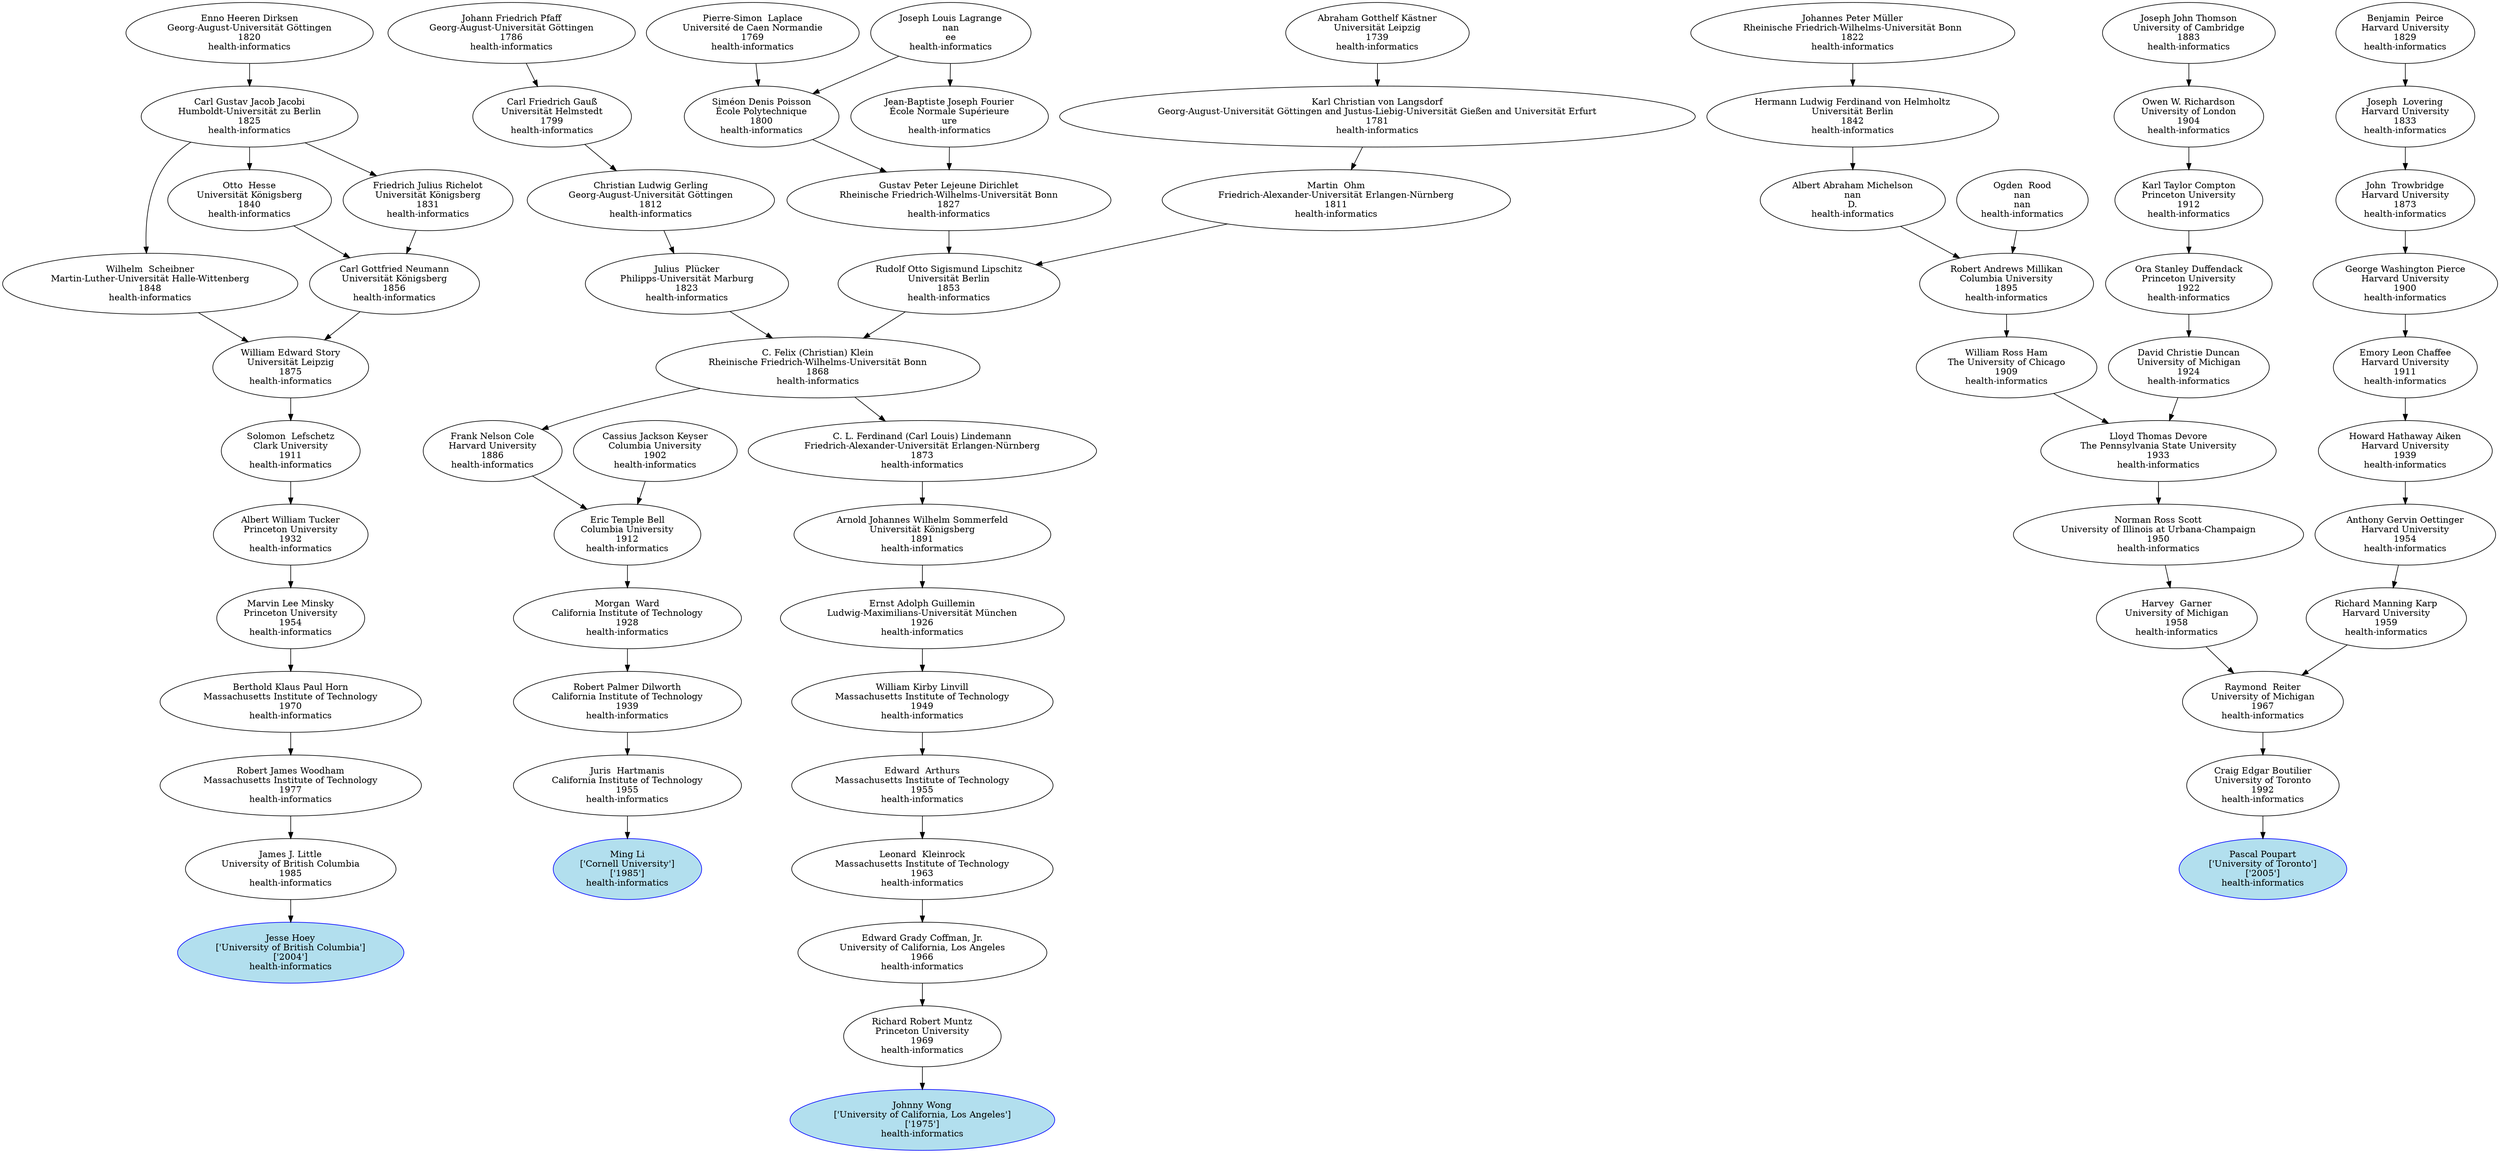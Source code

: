 digraph "Academic Genealogy for health-informatics" {
	167185 [label="Jesse Hoey
['University of British Columbia']
['2004']
health-informatics" color=blue fillcolor=lightblue2 style=filled]
	94793 [label="Ming Li
['Cornell University']
['1985']
health-informatics" color=blue fillcolor=lightblue2 style=filled]
	97099 [label="Pascal Poupart
['University of Toronto']
['2005']
health-informatics" color=blue fillcolor=lightblue2 style=filled]
	66882 [label="Johnny Wong
['University of California, Los Angeles']
['1975']
health-informatics" color=blue fillcolor=lightblue2 style=filled]
	72124 [label="James J. Little
University of British Columbia
1985
health-informatics"]
	10404 [label="Juris  Hartmanis
California Institute of Technology
1955
health-informatics"]
	72088 [label="Craig Edgar Boutilier
University of Toronto
1992
health-informatics"]
	70476 [label="Richard Robert Muntz
Princeton University
1969
health-informatics"]
	72085 [label="Robert James Woodham
Massachusetts Institute of Technology
1977
health-informatics"]
	10395 [label="Robert Palmer Dilworth
California Institute of Technology
1939
health-informatics"]
	5481 [label="Raymond  Reiter
University of Michigan
1967
health-informatics"]
	82027 [label="Edward Grady Coffman, Jr.
University of California, Los Angeles
1966
health-informatics"]
	61066 [label="Berthold Klaus Paul Horn
Massachusetts Institute of Technology
1970
health-informatics"]
	10385 [label="Morgan  Ward
California Institute of Technology
1928
health-informatics"]
	13812 [label="Harvey  Garner
University of Michigan
1958
health-informatics"]
	25275 [label="Richard Manning Karp
Harvard University
1959
health-informatics"]
	24334 [label="Leonard  Kleinrock
Massachusetts Institute of Technology
1963
health-informatics"]
	6869 [label="Marvin Lee Minsky
Princeton University
1954
health-informatics"]
	7868 [label="Eric Temple Bell
Columbia University
1912
health-informatics"]
	84481 [label="Norman Ross Scott
University of Illinois at Urbana-Champaign
1950
health-informatics"]
	13305 [label="Anthony Gervin Oettinger
Harvard University
1954
health-informatics"]
	65315 [label="Edward  Arthurs
Massachusetts Institute of Technology
1955
health-informatics"]
	8581 [label="Albert William Tucker
Princeton University
1932
health-informatics"]
	7611 [label="Frank Nelson Cole
Harvard University
1886
health-informatics"]
	37346 [label="Cassius Jackson Keyser
Columbia University
1902
health-informatics"]
	140183 [label="Lloyd Thomas Devore
The Pennsylvania State University
1933
health-informatics"]
	18953 [label="Howard Hathaway Aiken
Harvard University
1939
health-informatics"]
	10801 [label="William Kirby Linvill
Massachusetts Institute of Technology
1949
health-informatics"]
	7461 [label="Solomon  Lefschetz
Clark University
1911
health-informatics"]
	7401 [label="C. Felix (Christian) Klein
Rheinische Friedrich-Wilhelms-Universität Bonn
1868
health-informatics"]
	147676 [label="William Ross Ham
The University of Chicago
1909
health-informatics"]
	147677 [label="David Christie Duncan
University of Michigan
1924
health-informatics"]
	25248 [label="Emory Leon Chaffee
Harvard University
1911
health-informatics"]
	63061 [label="Ernst Adolph Guillemin
Ludwig-Maximilians-Universität München
1926
health-informatics"]
	7451 [label="William Edward Story
Universität Leipzig
1875
health-informatics"]
	7402 [label="Julius  Plücker
Philipps-Universität Marburg
1823
health-informatics"]
	19964 [label="Rudolf Otto Sigismund Lipschitz
Universität Berlin
1853
health-informatics"]
	72167 [label="Robert Andrews Millikan
Columbia University
1895
health-informatics"]
	148190 [label="Ora Stanley Duffendack
Princeton University
1922
health-informatics"]
	141987 [label="George Washington Pierce
Harvard University
1900
health-informatics"]
	31357 [label="Arnold Johannes Wilhelm Sommerfeld
Universität Königsberg
1891
health-informatics"]
	32858 [label="Carl Gottfried Neumann
Universität Königsberg
1856
health-informatics"]
	18589 [label="Wilhelm  Scheibner
Martin-Luther-Universität Halle-Wittenberg
1848
health-informatics"]
	29642 [label="Christian Ludwig Gerling
Georg-August-Universität Göttingen
1812
health-informatics"]
	17946 [label="Gustav Peter Lejeune Dirichlet
Rheinische Friedrich-Wilhelms-Universität Bonn
1827
health-informatics"]
	47064 [label="Martin  Ohm
Friedrich-Alexander-Universität Erlangen-Nürnberg
1811
health-informatics"]
	72170 [label="Albert Abraham Michelson
nan
D.
health-informatics"]
	148580 [label="Ogden  Rood
nan
nan
health-informatics"]
	147836 [label="Karl Taylor Compton
Princeton University
1912
health-informatics"]
	67041 [label="John  Trowbridge
Harvard University
1873
health-informatics"]
	7404 [label="C. L. Ferdinand (Carl Louis) Lindemann
Friedrich-Alexander-Universität Erlangen-Nürnberg
1873
health-informatics"]
	46967 [label="Otto  Hesse
Universität Königsberg
1840
health-informatics"]
	57706 [label="Friedrich Julius Richelot
Universität Königsberg
1831
health-informatics"]
	15635 [label="Carl Gustav Jacob Jacobi
Humboldt-Universität zu Berlin
1825
health-informatics"]
	18231 [label="Carl Friedrich Gauß
Universität Helmstedt
1799
health-informatics"]
	17865 [label="Siméon Denis Poisson
École Polytechnique
1800
health-informatics"]
	17981 [label="Jean-Baptiste Joseph Fourier
École Normale Supérieure
ure
health-informatics"]
	47025 [label="Karl Christian von Langsdorf
Georg-August-Universität Göttingen and Justus-Liebig-Universität Gießen and Universität Erfurt
1781
health-informatics"]
	49057 [label="Hermann Ludwig Ferdinand von Helmholtz
Universität Berlin
1842
health-informatics"]
	90415 [label="Owen W. Richardson
University of London
1904
health-informatics"]
	132487 [label="Joseph  Lovering
Harvard University
1833
health-informatics"]
	41423 [label="Enno Heeren Dirksen
Georg-August-Universität Göttingen
1820
health-informatics"]
	18230 [label="Johann Friedrich Pfaff
Georg-August-Universität Göttingen
1786
health-informatics"]
	108295 [label="Pierre-Simon  Laplace
Université de Caen Normandie
1769
health-informatics"]
	17864 [label="Joseph Louis Lagrange
nan
ee
health-informatics"]
	66476 [label="Abraham Gotthelf Kästner
Universität Leipzig
1739
health-informatics"]
	23194 [label="Johannes Peter Müller
Rheinische Friedrich-Wilhelms-Universität Bonn
1822
health-informatics"]
	50701 [label="Joseph John Thomson
University of Cambridge
1883
health-informatics"]
	80886 [label="Benjamin  Peirce
Harvard University
1829
health-informatics"]
	72124 -> 167185
	10404 -> 94793
	72088 -> 97099
	70476 -> 66882
	72085 -> 72124
	10395 -> 10404
	5481 -> 72088
	82027 -> 70476
	61066 -> 72085
	10385 -> 10395
	13812 -> 5481
	25275 -> 5481
	24334 -> 82027
	6869 -> 61066
	7868 -> 10385
	84481 -> 13812
	13305 -> 25275
	65315 -> 24334
	8581 -> 6869
	7611 -> 7868
	37346 -> 7868
	140183 -> 84481
	18953 -> 13305
	10801 -> 65315
	7461 -> 8581
	7401 -> 7611
	147676 -> 140183
	147677 -> 140183
	25248 -> 18953
	63061 -> 10801
	7451 -> 7461
	7402 -> 7401
	19964 -> 7401
	72167 -> 147676
	148190 -> 147677
	141987 -> 25248
	31357 -> 63061
	32858 -> 7451
	18589 -> 7451
	29642 -> 7402
	17946 -> 19964
	47064 -> 19964
	72170 -> 72167
	148580 -> 72167
	147836 -> 148190
	67041 -> 141987
	7404 -> 31357
	46967 -> 32858
	57706 -> 32858
	15635 -> 18589
	18231 -> 29642
	17865 -> 17946
	17981 -> 17946
	47025 -> 47064
	49057 -> 72170
	90415 -> 147836
	132487 -> 67041
	7401 -> 7404
	15635 -> 46967
	15635 -> 57706
	41423 -> 15635
	18230 -> 18231
	108295 -> 17865
	17864 -> 17865
	17864 -> 17981
	66476 -> 47025
	23194 -> 49057
	50701 -> 90415
	80886 -> 132487
}
